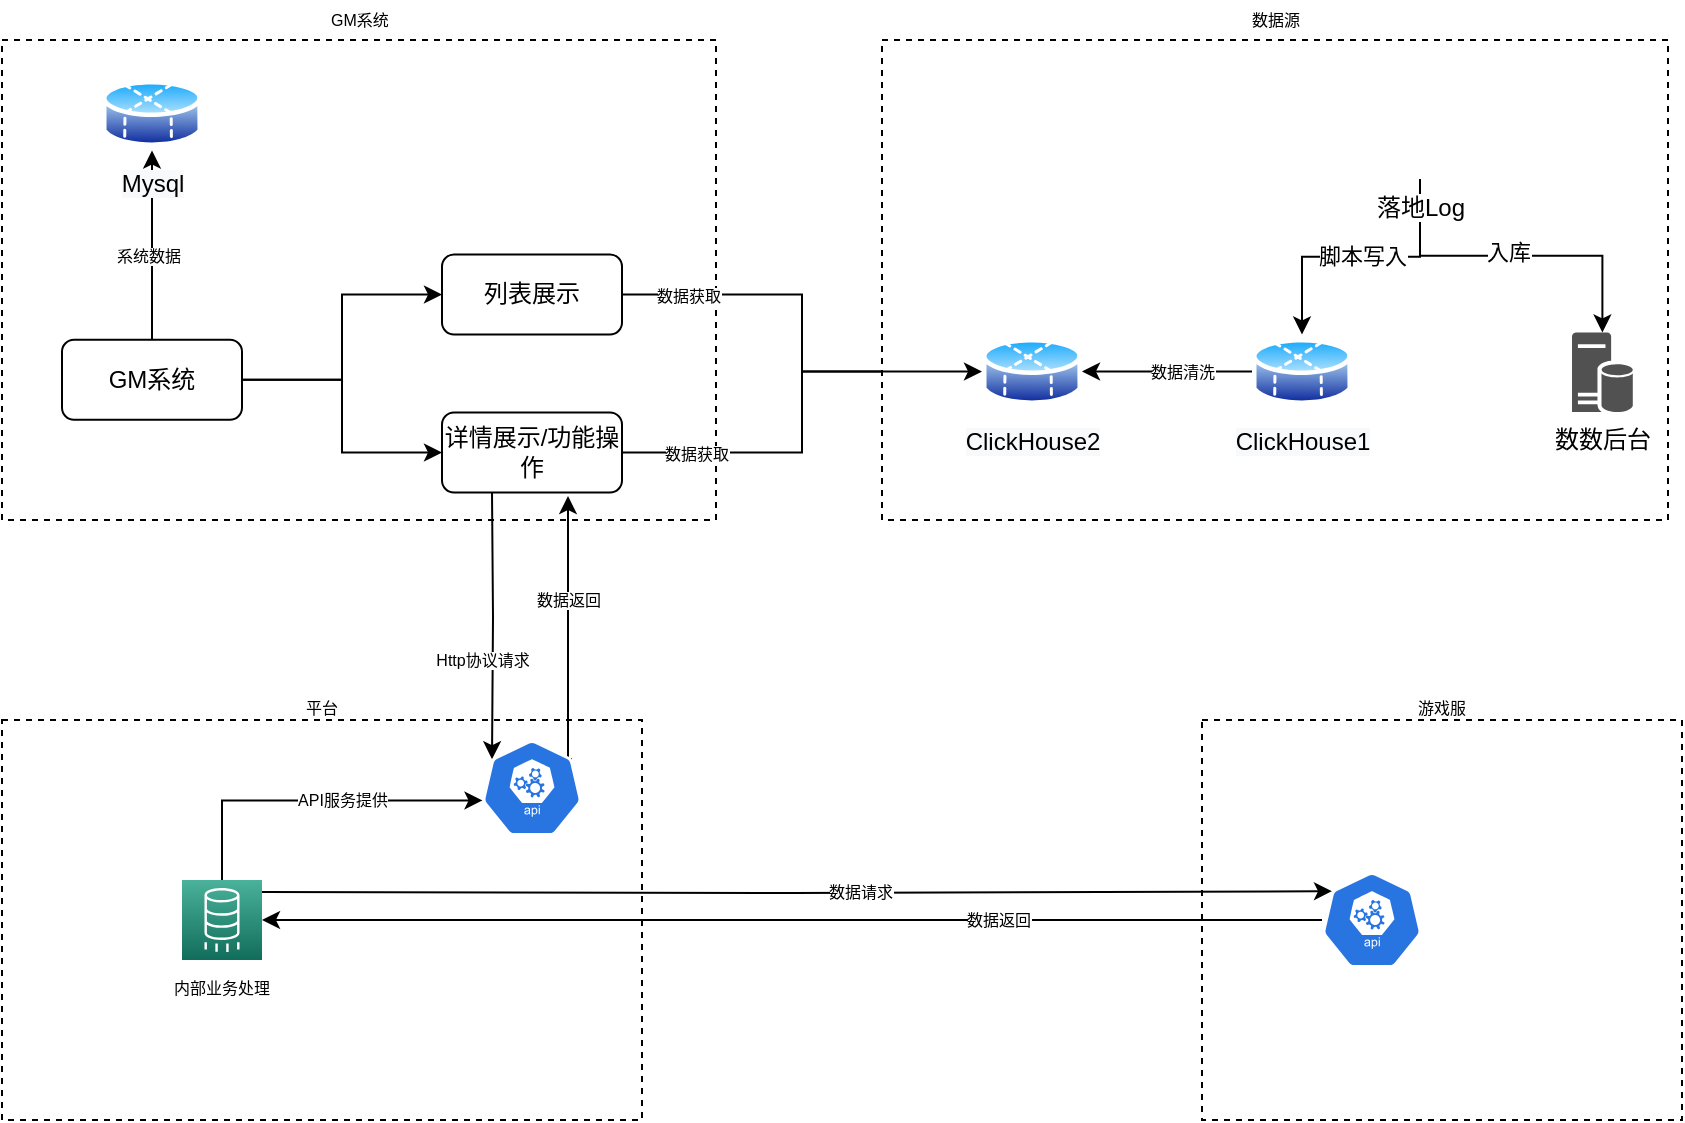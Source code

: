 <mxfile version="14.8.6" type="github">
  <diagram id="prtHgNgQTEPvFCAcTncT" name="Page-1">
    <mxGraphModel dx="1426" dy="737" grid="1" gridSize="10" guides="1" tooltips="1" connect="1" arrows="1" fold="1" page="1" pageScale="1" pageWidth="827" pageHeight="1169" math="0" shadow="0">
      <root>
        <mxCell id="0" />
        <mxCell id="1" parent="0" />
        <mxCell id="R3v2qyALq3uWuYvcU5sD-100" value="" style="rounded=0;whiteSpace=wrap;html=1;dashed=1;" parent="1" vertex="1">
          <mxGeometry x="40" y="480" width="320" height="200" as="geometry" />
        </mxCell>
        <mxCell id="R3v2qyALq3uWuYvcU5sD-67" value="" style="rounded=0;whiteSpace=wrap;html=1;dashed=1;" parent="1" vertex="1">
          <mxGeometry x="40" y="140" width="357" height="240" as="geometry" />
        </mxCell>
        <mxCell id="R3v2qyALq3uWuYvcU5sD-63" style="edgeStyle=orthogonalEdgeStyle;rounded=0;orthogonalLoop=1;jettySize=auto;html=1;entryX=0;entryY=0.5;entryDx=0;entryDy=0;" parent="1" source="R3v2qyALq3uWuYvcU5sD-54" target="R3v2qyALq3uWuYvcU5sD-62" edge="1">
          <mxGeometry relative="1" as="geometry" />
        </mxCell>
        <mxCell id="R3v2qyALq3uWuYvcU5sD-65" style="edgeStyle=orthogonalEdgeStyle;rounded=0;orthogonalLoop=1;jettySize=auto;html=1;entryX=0;entryY=0.5;entryDx=0;entryDy=0;" parent="1" source="R3v2qyALq3uWuYvcU5sD-54" target="R3v2qyALq3uWuYvcU5sD-61" edge="1">
          <mxGeometry relative="1" as="geometry" />
        </mxCell>
        <mxCell id="R3v2qyALq3uWuYvcU5sD-66" style="edgeStyle=orthogonalEdgeStyle;rounded=0;orthogonalLoop=1;jettySize=auto;html=1;" parent="1" source="R3v2qyALq3uWuYvcU5sD-54" target="R3v2qyALq3uWuYvcU5sD-59" edge="1">
          <mxGeometry relative="1" as="geometry" />
        </mxCell>
        <mxCell id="R3v2qyALq3uWuYvcU5sD-95" value="系统数据" style="edgeLabel;html=1;align=center;verticalAlign=middle;resizable=0;points=[];fontSize=8;" parent="R3v2qyALq3uWuYvcU5sD-66" vertex="1" connectable="0">
          <mxGeometry x="-0.098" y="2" relative="1" as="geometry">
            <mxPoint as="offset" />
          </mxGeometry>
        </mxCell>
        <mxCell id="R3v2qyALq3uWuYvcU5sD-54" value="GM系统" style="rounded=1;whiteSpace=wrap;html=1;" parent="1" vertex="1">
          <mxGeometry x="70" y="289.87" width="90" height="40" as="geometry" />
        </mxCell>
        <mxCell id="R3v2qyALq3uWuYvcU5sD-59" value="&lt;span style=&quot;background-color: rgb(248 , 249 , 250)&quot;&gt;Mysql&lt;/span&gt;" style="aspect=fixed;perimeter=ellipsePerimeter;html=1;align=center;shadow=0;dashed=0;spacingTop=3;image;image=img/lib/active_directory/database_partition_4.svg;" parent="1" vertex="1">
          <mxGeometry x="90" y="158.25" width="50" height="37" as="geometry" />
        </mxCell>
        <mxCell id="R3v2qyALq3uWuYvcU5sD-92" style="edgeStyle=orthogonalEdgeStyle;rounded=0;orthogonalLoop=1;jettySize=auto;html=1;entryX=0;entryY=0.5;entryDx=0;entryDy=0;fontSize=8;" parent="1" source="R3v2qyALq3uWuYvcU5sD-61" target="R3v2qyALq3uWuYvcU5sD-75" edge="1">
          <mxGeometry relative="1" as="geometry" />
        </mxCell>
        <mxCell id="R3v2qyALq3uWuYvcU5sD-94" value="数据获取" style="edgeLabel;html=1;align=center;verticalAlign=middle;resizable=0;points=[];fontSize=8;" parent="R3v2qyALq3uWuYvcU5sD-92" vertex="1" connectable="0">
          <mxGeometry x="-0.536" relative="1" as="geometry">
            <mxPoint x="-14" as="offset" />
          </mxGeometry>
        </mxCell>
        <mxCell id="R3v2qyALq3uWuYvcU5sD-107" style="edgeStyle=orthogonalEdgeStyle;rounded=0;orthogonalLoop=1;jettySize=auto;html=1;fontSize=8;entryX=0.1;entryY=0.2;entryDx=0;entryDy=0;entryPerimeter=0;" parent="1" target="R3v2qyALq3uWuYvcU5sD-101" edge="1">
          <mxGeometry relative="1" as="geometry">
            <mxPoint x="285" y="366" as="sourcePoint" />
          </mxGeometry>
        </mxCell>
        <mxCell id="R3v2qyALq3uWuYvcU5sD-108" value="Http协议请求" style="edgeLabel;html=1;align=center;verticalAlign=middle;resizable=0;points=[];fontSize=8;" parent="R3v2qyALq3uWuYvcU5sD-107" vertex="1" connectable="0">
          <mxGeometry x="0.074" y="-2" relative="1" as="geometry">
            <mxPoint x="-3" y="12" as="offset" />
          </mxGeometry>
        </mxCell>
        <mxCell id="R3v2qyALq3uWuYvcU5sD-61" value="详情展示/功能操作" style="rounded=1;whiteSpace=wrap;html=1;" parent="1" vertex="1">
          <mxGeometry x="260" y="326.25" width="90" height="40" as="geometry" />
        </mxCell>
        <mxCell id="R3v2qyALq3uWuYvcU5sD-62" value="列表展示" style="rounded=1;whiteSpace=wrap;html=1;" parent="1" vertex="1">
          <mxGeometry x="260" y="247.25" width="90" height="40" as="geometry" />
        </mxCell>
        <mxCell id="R3v2qyALq3uWuYvcU5sD-70" value="" style="rounded=0;whiteSpace=wrap;html=1;dashed=1;" parent="1" vertex="1">
          <mxGeometry x="480" y="140" width="393" height="240" as="geometry" />
        </mxCell>
        <mxCell id="R3v2qyALq3uWuYvcU5sD-71" value="数数后台" style="pointerEvents=1;shadow=0;dashed=0;html=1;strokeColor=none;labelPosition=center;verticalLabelPosition=bottom;verticalAlign=top;align=center;fillColor=#515151;shape=mxgraph.mscae.enterprise.database_server" parent="1" vertex="1">
          <mxGeometry x="825" y="286.25" width="30.4" height="40" as="geometry" />
        </mxCell>
        <mxCell id="R3v2qyALq3uWuYvcU5sD-78" style="edgeStyle=orthogonalEdgeStyle;rounded=0;orthogonalLoop=1;jettySize=auto;html=1;entryX=0.5;entryY=0;entryDx=0;entryDy=0;exitX=0.5;exitY=1;exitDx=0;exitDy=0;" parent="1" source="R3v2qyALq3uWuYvcU5sD-74" target="R3v2qyALq3uWuYvcU5sD-123" edge="1">
          <mxGeometry relative="1" as="geometry" />
        </mxCell>
        <mxCell id="R3v2qyALq3uWuYvcU5sD-84" value="脚本写入" style="edgeLabel;html=1;align=center;verticalAlign=middle;resizable=0;points=[];" parent="R3v2qyALq3uWuYvcU5sD-78" vertex="1" connectable="0">
          <mxGeometry x="0.154" relative="1" as="geometry">
            <mxPoint x="11" y="-1" as="offset" />
          </mxGeometry>
        </mxCell>
        <mxCell id="R3v2qyALq3uWuYvcU5sD-80" style="edgeStyle=orthogonalEdgeStyle;rounded=0;orthogonalLoop=1;jettySize=auto;html=1;entryX=0.5;entryY=0;entryDx=0;entryDy=0;entryPerimeter=0;exitX=0.5;exitY=1;exitDx=0;exitDy=0;" parent="1" source="R3v2qyALq3uWuYvcU5sD-74" target="R3v2qyALq3uWuYvcU5sD-71" edge="1">
          <mxGeometry relative="1" as="geometry" />
        </mxCell>
        <mxCell id="R3v2qyALq3uWuYvcU5sD-85" value="入库" style="edgeLabel;html=1;align=center;verticalAlign=middle;resizable=0;points=[];" parent="R3v2qyALq3uWuYvcU5sD-80" vertex="1" connectable="0">
          <mxGeometry x="-0.024" y="2" relative="1" as="geometry">
            <mxPoint as="offset" />
          </mxGeometry>
        </mxCell>
        <mxCell id="R3v2qyALq3uWuYvcU5sD-74" value="落地Log" style="shape=image;html=1;verticalAlign=top;verticalLabelPosition=bottom;labelBackgroundColor=#ffffff;imageAspect=0;aspect=fixed;image=https://cdn0.iconfinder.com/data/icons/simpline-mix/64/simpline_4-128.png" parent="1" vertex="1">
          <mxGeometry x="725" y="161.5" width="48" height="48" as="geometry" />
        </mxCell>
        <mxCell id="R3v2qyALq3uWuYvcU5sD-75" value="&lt;span style=&quot;color: rgb(0 , 0 , 0) ; font-family: &amp;#34;helvetica&amp;#34; ; font-size: 12px ; font-style: normal ; font-weight: 400 ; letter-spacing: normal ; text-align: center ; text-indent: 0px ; text-transform: none ; word-spacing: 0px ; background-color: rgb(248 , 249 , 250) ; display: inline ; float: none&quot;&gt;ClickHouse2&lt;/span&gt;" style="aspect=fixed;perimeter=ellipsePerimeter;html=1;align=center;shadow=0;dashed=0;spacingTop=3;image;image=img/lib/active_directory/database_partition_4.svg;" parent="1" vertex="1">
          <mxGeometry x="530" y="287.25" width="50" height="37" as="geometry" />
        </mxCell>
        <mxCell id="R3v2qyALq3uWuYvcU5sD-91" style="edgeStyle=orthogonalEdgeStyle;rounded=0;orthogonalLoop=1;jettySize=auto;html=1;entryX=0;entryY=0.5;entryDx=0;entryDy=0;fontSize=8;" parent="1" source="R3v2qyALq3uWuYvcU5sD-62" target="R3v2qyALq3uWuYvcU5sD-75" edge="1">
          <mxGeometry relative="1" as="geometry" />
        </mxCell>
        <mxCell id="R3v2qyALq3uWuYvcU5sD-93" value="数据获取" style="edgeLabel;html=1;align=center;verticalAlign=middle;resizable=0;points=[];fontSize=8;" parent="R3v2qyALq3uWuYvcU5sD-91" vertex="1" connectable="0">
          <mxGeometry x="-0.506" y="-2" relative="1" as="geometry">
            <mxPoint x="-21" y="-2" as="offset" />
          </mxGeometry>
        </mxCell>
        <mxCell id="R3v2qyALq3uWuYvcU5sD-97" value="GM系统" style="text;html=1;strokeColor=none;fillColor=none;align=center;verticalAlign=middle;whiteSpace=wrap;rounded=0;dashed=1;fontSize=8;" parent="1" vertex="1">
          <mxGeometry x="178.5" y="120" width="80" height="20" as="geometry" />
        </mxCell>
        <mxCell id="R3v2qyALq3uWuYvcU5sD-98" value="数据源" style="text;html=1;strokeColor=none;fillColor=none;align=center;verticalAlign=middle;whiteSpace=wrap;rounded=0;dashed=1;fontSize=8;" parent="1" vertex="1">
          <mxGeometry x="636.5" y="120" width="80" height="20" as="geometry" />
        </mxCell>
        <mxCell id="R3v2qyALq3uWuYvcU5sD-99" value="平台" style="text;html=1;strokeColor=none;fillColor=none;align=center;verticalAlign=middle;whiteSpace=wrap;rounded=0;dashed=1;fontSize=8;" parent="1" vertex="1">
          <mxGeometry x="170" y="463.78" width="60" height="20" as="geometry" />
        </mxCell>
        <mxCell id="R3v2qyALq3uWuYvcU5sD-121" style="edgeStyle=orthogonalEdgeStyle;rounded=0;orthogonalLoop=1;jettySize=auto;html=1;fontSize=8;exitX=0.9;exitY=0.2;exitDx=0;exitDy=0;exitPerimeter=0;" parent="1" source="R3v2qyALq3uWuYvcU5sD-101" edge="1">
          <mxGeometry relative="1" as="geometry">
            <mxPoint x="323" y="368" as="targetPoint" />
            <Array as="points">
              <mxPoint x="323" y="500" />
            </Array>
          </mxGeometry>
        </mxCell>
        <mxCell id="R3v2qyALq3uWuYvcU5sD-122" value="数据返回" style="edgeLabel;html=1;align=center;verticalAlign=middle;resizable=0;points=[];fontSize=8;" parent="R3v2qyALq3uWuYvcU5sD-121" vertex="1" connectable="0">
          <mxGeometry x="0.372" relative="1" as="geometry">
            <mxPoint y="10" as="offset" />
          </mxGeometry>
        </mxCell>
        <mxCell id="R3v2qyALq3uWuYvcU5sD-101" value="" style="html=1;dashed=0;whitespace=wrap;fillColor=#2875E2;strokeColor=#ffffff;points=[[0.005,0.63,0],[0.1,0.2,0],[0.9,0.2,0],[0.5,0,0],[0.995,0.63,0],[0.72,0.99,0],[0.5,1,0],[0.28,0.99,0]];shape=mxgraph.kubernetes.icon;prIcon=api;fontSize=8;" parent="1" vertex="1">
          <mxGeometry x="280" y="490" width="50" height="48" as="geometry" />
        </mxCell>
        <mxCell id="R3v2qyALq3uWuYvcU5sD-103" value="" style="rounded=0;whiteSpace=wrap;html=1;dashed=1;" parent="1" vertex="1">
          <mxGeometry x="640" y="480" width="240" height="200" as="geometry" />
        </mxCell>
        <mxCell id="R3v2qyALq3uWuYvcU5sD-104" value="游戏服" style="text;html=1;strokeColor=none;fillColor=none;align=center;verticalAlign=middle;whiteSpace=wrap;rounded=0;dashed=1;fontSize=8;" parent="1" vertex="1">
          <mxGeometry x="730" y="463.78" width="60" height="20" as="geometry" />
        </mxCell>
        <mxCell id="R3v2qyALq3uWuYvcU5sD-110" style="edgeStyle=orthogonalEdgeStyle;rounded=0;orthogonalLoop=1;jettySize=auto;html=1;fontSize=8;entryX=0.005;entryY=0.63;entryDx=0;entryDy=0;entryPerimeter=0;exitX=0.5;exitY=0;exitDx=0;exitDy=0;exitPerimeter=0;" parent="1" source="R3v2qyALq3uWuYvcU5sD-105" target="R3v2qyALq3uWuYvcU5sD-101" edge="1">
          <mxGeometry relative="1" as="geometry" />
        </mxCell>
        <mxCell id="R3v2qyALq3uWuYvcU5sD-116" value="API服务提供" style="edgeLabel;html=1;align=center;verticalAlign=middle;resizable=0;points=[];fontSize=8;" parent="R3v2qyALq3uWuYvcU5sD-110" vertex="1" connectable="0">
          <mxGeometry x="-0.06" relative="1" as="geometry">
            <mxPoint x="20" as="offset" />
          </mxGeometry>
        </mxCell>
        <mxCell id="R3v2qyALq3uWuYvcU5sD-113" style="edgeStyle=orthogonalEdgeStyle;rounded=0;orthogonalLoop=1;jettySize=auto;html=1;entryX=0.1;entryY=0.2;entryDx=0;entryDy=0;entryPerimeter=0;fontSize=8;" parent="1" target="R3v2qyALq3uWuYvcU5sD-106" edge="1">
          <mxGeometry relative="1" as="geometry">
            <mxPoint x="170" y="566" as="sourcePoint" />
          </mxGeometry>
        </mxCell>
        <mxCell id="R3v2qyALq3uWuYvcU5sD-118" value="数据请求" style="edgeLabel;html=1;align=center;verticalAlign=middle;resizable=0;points=[];fontSize=8;" parent="R3v2qyALq3uWuYvcU5sD-113" vertex="1" connectable="0">
          <mxGeometry x="0.118" relative="1" as="geometry">
            <mxPoint as="offset" />
          </mxGeometry>
        </mxCell>
        <mxCell id="R3v2qyALq3uWuYvcU5sD-105" value="" style="points=[[0,0,0],[0.25,0,0],[0.5,0,0],[0.75,0,0],[1,0,0],[0,1,0],[0.25,1,0],[0.5,1,0],[0.75,1,0],[1,1,0],[0,0.25,0],[0,0.5,0],[0,0.75,0],[1,0.25,0],[1,0.5,0],[1,0.75,0]];outlineConnect=0;fontColor=#232F3E;gradientColor=#4AB29A;gradientDirection=north;fillColor=#116D5B;strokeColor=#ffffff;dashed=0;verticalLabelPosition=bottom;verticalAlign=top;align=center;html=1;fontSize=12;fontStyle=0;aspect=fixed;shape=mxgraph.aws4.resourceIcon;resIcon=mxgraph.aws4.database_migration_service;" parent="1" vertex="1">
          <mxGeometry x="130" y="560" width="40" height="40" as="geometry" />
        </mxCell>
        <mxCell id="R3v2qyALq3uWuYvcU5sD-117" style="edgeStyle=orthogonalEdgeStyle;rounded=0;orthogonalLoop=1;jettySize=auto;html=1;entryX=1;entryY=0.5;entryDx=0;entryDy=0;entryPerimeter=0;fontSize=8;" parent="1" source="R3v2qyALq3uWuYvcU5sD-106" target="R3v2qyALq3uWuYvcU5sD-105" edge="1">
          <mxGeometry relative="1" as="geometry" />
        </mxCell>
        <mxCell id="R3v2qyALq3uWuYvcU5sD-119" value="数据返回" style="edgeLabel;html=1;align=center;verticalAlign=middle;resizable=0;points=[];fontSize=8;" parent="R3v2qyALq3uWuYvcU5sD-117" vertex="1" connectable="0">
          <mxGeometry x="-0.439" y="1" relative="1" as="geometry">
            <mxPoint x="-14" y="-1" as="offset" />
          </mxGeometry>
        </mxCell>
        <mxCell id="R3v2qyALq3uWuYvcU5sD-106" value="" style="html=1;dashed=0;whitespace=wrap;fillColor=#2875E2;strokeColor=#ffffff;points=[[0.005,0.63,0],[0.1,0.2,0],[0.9,0.2,0],[0.5,0,0],[0.995,0.63,0],[0.72,0.99,0],[0.5,1,0],[0.28,0.99,0]];shape=mxgraph.kubernetes.icon;prIcon=api;fontSize=8;" parent="1" vertex="1">
          <mxGeometry x="700" y="556" width="50" height="48" as="geometry" />
        </mxCell>
        <mxCell id="R3v2qyALq3uWuYvcU5sD-109" value="内部业务处理" style="text;html=1;strokeColor=none;fillColor=none;align=center;verticalAlign=middle;whiteSpace=wrap;rounded=0;dashed=1;fontSize=8;" parent="1" vertex="1">
          <mxGeometry x="110" y="604" width="80" height="20" as="geometry" />
        </mxCell>
        <mxCell id="R3v2qyALq3uWuYvcU5sD-124" style="edgeStyle=orthogonalEdgeStyle;rounded=0;orthogonalLoop=1;jettySize=auto;html=1;fontSize=8;" parent="1" source="R3v2qyALq3uWuYvcU5sD-123" target="R3v2qyALq3uWuYvcU5sD-75" edge="1">
          <mxGeometry relative="1" as="geometry" />
        </mxCell>
        <mxCell id="R3v2qyALq3uWuYvcU5sD-125" value="数据清洗" style="edgeLabel;html=1;align=center;verticalAlign=middle;resizable=0;points=[];fontSize=8;" parent="R3v2qyALq3uWuYvcU5sD-124" vertex="1" connectable="0">
          <mxGeometry x="0.151" y="-2" relative="1" as="geometry">
            <mxPoint x="14" y="2" as="offset" />
          </mxGeometry>
        </mxCell>
        <mxCell id="R3v2qyALq3uWuYvcU5sD-123" value="&lt;span style=&quot;color: rgb(0 , 0 , 0) ; font-family: &amp;#34;helvetica&amp;#34; ; font-size: 12px ; font-style: normal ; font-weight: 400 ; letter-spacing: normal ; text-align: center ; text-indent: 0px ; text-transform: none ; word-spacing: 0px ; background-color: rgb(248 , 249 , 250) ; display: inline ; float: none&quot;&gt;ClickHouse1&lt;/span&gt;" style="aspect=fixed;perimeter=ellipsePerimeter;html=1;align=center;shadow=0;dashed=0;spacingTop=3;image;image=img/lib/active_directory/database_partition_4.svg;" parent="1" vertex="1">
          <mxGeometry x="665" y="287.25" width="50" height="37" as="geometry" />
        </mxCell>
      </root>
    </mxGraphModel>
  </diagram>
</mxfile>
